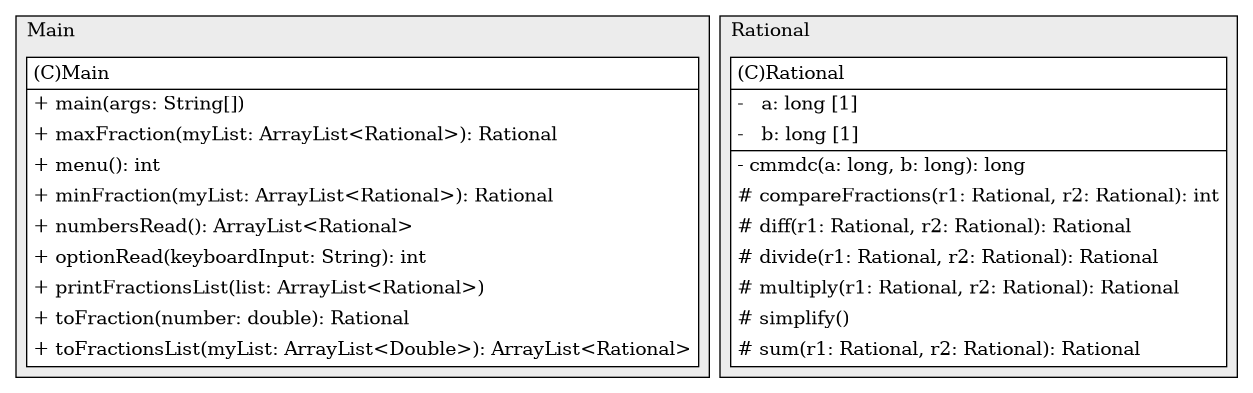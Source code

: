 @startuml

/' diagram meta data start
config=StructureConfiguration;
{
  "projectClassification": {
    "searchMode": "OpenProject", // OpenProject, AllProjects
    "includedProjects": "",
    "pathEndKeywords": "*.impl",
    "isClientPath": "",
    "isClientName": "",
    "isTestPath": "",
    "isTestName": "",
    "isMappingPath": "",
    "isMappingName": "",
    "isDataAccessPath": "",
    "isDataAccessName": "",
    "isDataStructurePath": "",
    "isDataStructureName": "",
    "isInterfaceStructuresPath": "",
    "isInterfaceStructuresName": "",
    "isEntryPointPath": "",
    "isEntryPointName": "",
    "treatFinalFieldsAsMandatory": false
  },
  "graphRestriction": {
    "classPackageExcludeFilter": "",
    "classPackageIncludeFilter": "",
    "classNameExcludeFilter": "",
    "classNameIncludeFilter": "",
    "methodNameExcludeFilter": "",
    "methodNameIncludeFilter": "",
    "removeByInheritance": "", // inheritance/annotation based filtering is done in a second step
    "removeByAnnotation": "",
    "removeByClassPackage": "", // cleanup the graph after inheritance/annotation based filtering is done
    "removeByClassName": "",
    "cutMappings": false,
    "cutEnum": true,
    "cutTests": true,
    "cutClient": true,
    "cutDataAccess": true,
    "cutInterfaceStructures": true,
    "cutDataStructures": true,
    "cutGetterAndSetter": true,
    "cutConstructors": true
  },
  "graphTraversal": {
    "forwardDepth": 3,
    "backwardDepth": 3,
    "classPackageExcludeFilter": "",
    "classPackageIncludeFilter": "",
    "classNameExcludeFilter": "",
    "classNameIncludeFilter": "",
    "methodNameExcludeFilter": "",
    "methodNameIncludeFilter": "",
    "hideMappings": false,
    "hideDataStructures": false,
    "hidePrivateMethods": true,
    "hideInterfaceCalls": true, // indirection: implementation -> interface (is hidden) -> implementation
    "onlyShowApplicationEntryPoints": false, // root node is included
    "useMethodCallsForStructureDiagram": "ForwardOnly" // ForwardOnly, BothDirections, No
  },
  "details": {
    "aggregation": "GroupByClass", // ByClass, GroupByClass, None
    "showClassGenericTypes": true,
    "showMethods": true,
    "showMethodParameterNames": true,
    "showMethodParameterTypes": true,
    "showMethodReturnType": true,
    "showPackageLevels": 2,
    "showDetailedClassStructure": true
  },
  "rootClass": "Main",
  "extensionCallbackMethod": "" // qualified.class.name#methodName - signature: public static String method(String)
}
diagram meta data end '/



digraph g {
    rankdir="TB"
    splines=polyline
    

'nodes 
subgraph cluster_2390489 { 
   	label=Main
	labeljust=l
	fillcolor="#ececec"
	style=filled
   
   Main2390489[
	label=<<TABLE BORDER="1" CELLBORDER="0" CELLPADDING="4" CELLSPACING="0">
<TR><TD ALIGN="LEFT" >(C)Main</TD></TR>
<HR/>
<TR><TD ALIGN="LEFT" >+ main(args: String[])</TD></TR>
<TR><TD ALIGN="LEFT" >+ maxFraction(myList: ArrayList&lt;Rational&gt;): Rational</TD></TR>
<TR><TD ALIGN="LEFT" >+ menu(): int</TD></TR>
<TR><TD ALIGN="LEFT" >+ minFraction(myList: ArrayList&lt;Rational&gt;): Rational</TD></TR>
<TR><TD ALIGN="LEFT" >+ numbersRead(): ArrayList&lt;Rational&gt;</TD></TR>
<TR><TD ALIGN="LEFT" >+ optionRead(keyboardInput: String): int</TD></TR>
<TR><TD ALIGN="LEFT" >+ printFractionsList(list: ArrayList&lt;Rational&gt;)</TD></TR>
<TR><TD ALIGN="LEFT" >+ toFraction(number: double): Rational</TD></TR>
<TR><TD ALIGN="LEFT" >+ toFractionsList(myList: ArrayList&lt;Double&gt;): ArrayList&lt;Rational&gt;</TD></TR>
</TABLE>>
	style=filled
	margin=0
	shape=plaintext
	fillcolor="#FFFFFF"
];
} 

subgraph cluster_491437390 { 
   	label=Rational
	labeljust=l
	fillcolor="#ececec"
	style=filled
   
   Rational491437390[
	label=<<TABLE BORDER="1" CELLBORDER="0" CELLPADDING="4" CELLSPACING="0">
<TR><TD ALIGN="LEFT" >(C)Rational</TD></TR>
<HR/>
<TR><TD ALIGN="LEFT" >-   a: long [1]</TD></TR>
<TR><TD ALIGN="LEFT" >-   b: long [1]</TD></TR>
<HR/>
<TR><TD ALIGN="LEFT" >- cmmdc(a: long, b: long): long</TD></TR>
<TR><TD ALIGN="LEFT" ># compareFractions(r1: Rational, r2: Rational): int</TD></TR>
<TR><TD ALIGN="LEFT" ># diff(r1: Rational, r2: Rational): Rational</TD></TR>
<TR><TD ALIGN="LEFT" ># divide(r1: Rational, r2: Rational): Rational</TD></TR>
<TR><TD ALIGN="LEFT" ># multiply(r1: Rational, r2: Rational): Rational</TD></TR>
<TR><TD ALIGN="LEFT" ># simplify()</TD></TR>
<TR><TD ALIGN="LEFT" ># sum(r1: Rational, r2: Rational): Rational</TD></TR>
</TABLE>>
	style=filled
	margin=0
	shape=plaintext
	fillcolor="#FFFFFF"
];
} 

'edges    

    
}
@enduml